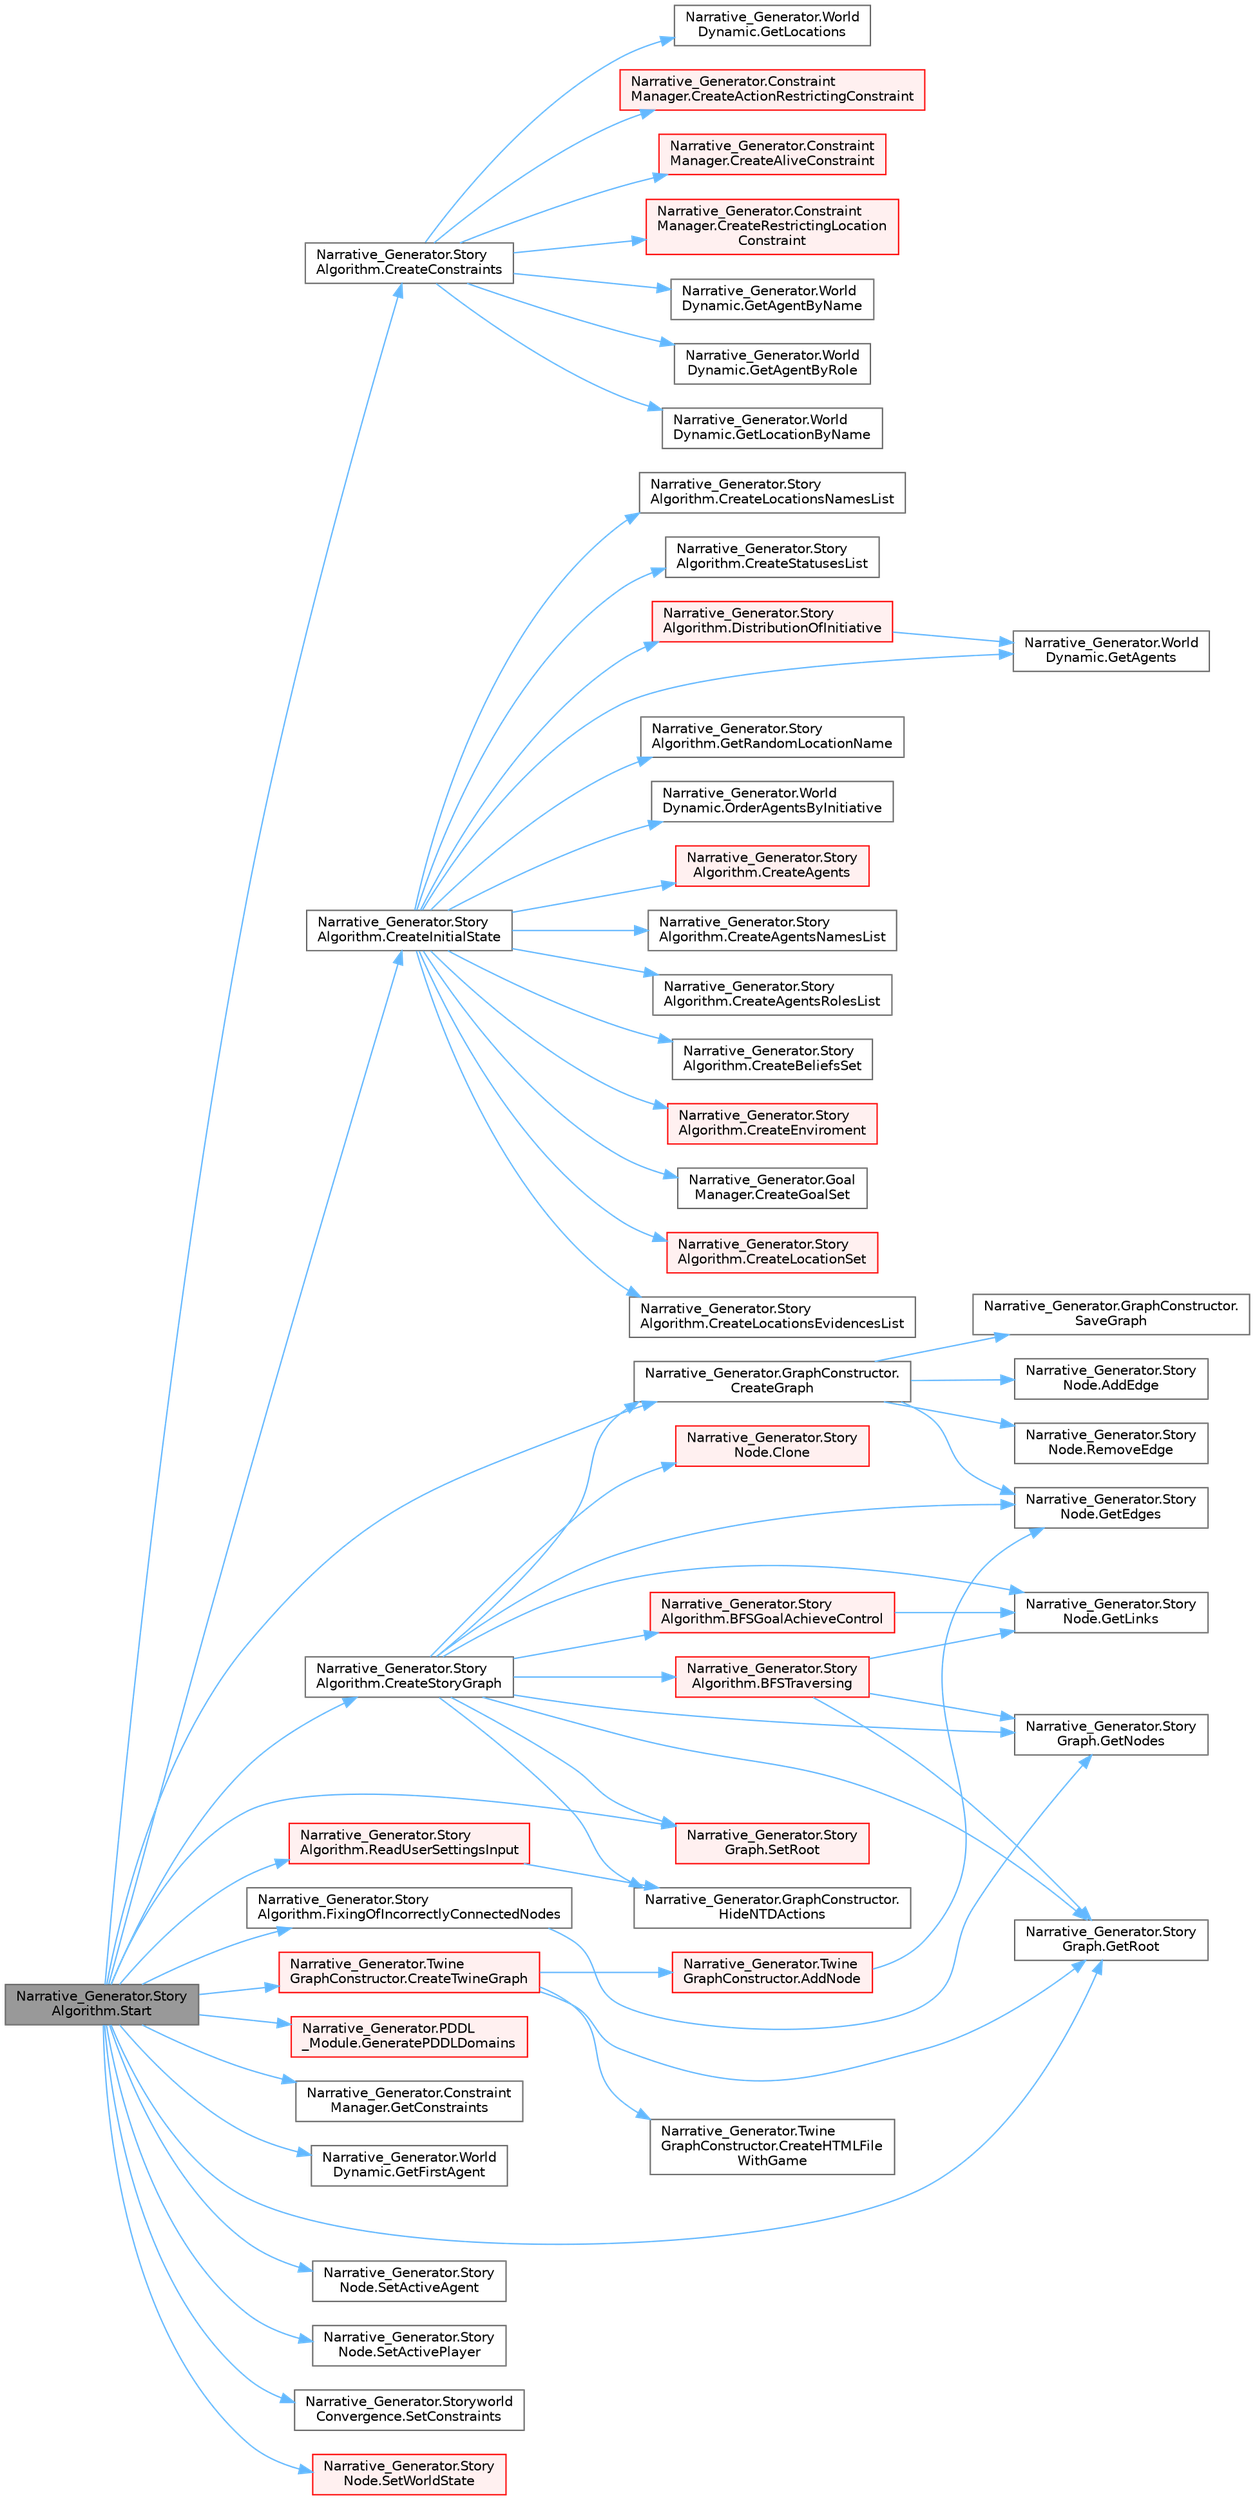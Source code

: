 digraph "Narrative_Generator.StoryAlgorithm.Start"
{
 // LATEX_PDF_SIZE
  bgcolor="transparent";
  edge [fontname=Helvetica,fontsize=10,labelfontname=Helvetica,labelfontsize=10];
  node [fontname=Helvetica,fontsize=10,shape=box,height=0.2,width=0.4];
  rankdir="LR";
  Node1 [label="Narrative_Generator.Story\lAlgorithm.Start",height=0.2,width=0.4,color="gray40", fillcolor="grey60", style="filled", fontcolor="black",tooltip="Method is an entry point that controls the operation of the algorithm (the sequence of launching othe..."];
  Node1 -> Node2 [color="steelblue1",style="solid"];
  Node2 [label="Narrative_Generator.Story\lAlgorithm.CreateConstraints",height=0.2,width=0.4,color="grey40", fillcolor="white", style="filled",URL="$class_narrative___generator_1_1_story_algorithm.html#a2170a99b955e35b088b310b1ee1b0f46",tooltip="A method that defines the constraints imposed on the story."];
  Node2 -> Node3 [color="steelblue1",style="solid"];
  Node3 [label="Narrative_Generator.Constraint\lManager.CreateActionRestrictingConstraint",height=0.2,width=0.4,color="red", fillcolor="#FFF0F0", style="filled",URL="$class_narrative___generator_1_1_constraint_manager.html#a9c93659376c1279cb6ad16a8d0338b50",tooltip="A method for creating an instance of a constraint on the possibility of performing certain actions or..."];
  Node2 -> Node5 [color="steelblue1",style="solid"];
  Node5 [label="Narrative_Generator.Constraint\lManager.CreateAliveConstraint",height=0.2,width=0.4,color="red", fillcolor="#FFF0F0", style="filled",URL="$class_narrative___generator_1_1_constraint_manager.html#ad57e3b5ef3bae981c265dc0cb49d446f",tooltip="A method for creating an instance of a constraint imposed by story on the lifetime of an agent."];
  Node2 -> Node6 [color="steelblue1",style="solid"];
  Node6 [label="Narrative_Generator.Constraint\lManager.CreateRestrictingLocation\lConstraint",height=0.2,width=0.4,color="red", fillcolor="#FFF0F0", style="filled",URL="$class_narrative___generator_1_1_constraint_manager.html#ad24f2229c54cb17338f44cf0282b5c5f",tooltip="A method for creating an instance of a constraint on the availability of locations."];
  Node2 -> Node7 [color="steelblue1",style="solid"];
  Node7 [label="Narrative_Generator.World\lDynamic.GetAgentByName",height=0.2,width=0.4,color="grey40", fillcolor="white", style="filled",URL="$class_narrative___generator_1_1_world_dynamic.html#a9f88b0e9a4ab518930e6041610402747",tooltip="Returns the first founded agent with the specified name."];
  Node2 -> Node8 [color="steelblue1",style="solid"];
  Node8 [label="Narrative_Generator.World\lDynamic.GetAgentByRole",height=0.2,width=0.4,color="grey40", fillcolor="white", style="filled",URL="$class_narrative___generator_1_1_world_dynamic.html#a0514a97e9b85397137dd80125581cf61",tooltip="Returns the first founded agent with the specified role."];
  Node2 -> Node9 [color="steelblue1",style="solid"];
  Node9 [label="Narrative_Generator.World\lDynamic.GetLocationByName",height=0.2,width=0.4,color="grey40", fillcolor="white", style="filled",URL="$class_narrative___generator_1_1_world_dynamic.html#a43619eb102a56e16a22a5aa5d5b7c1b0",tooltip="Returns a location from the list of locations if the specified name matches the name of the location."];
  Node2 -> Node10 [color="steelblue1",style="solid"];
  Node10 [label="Narrative_Generator.World\lDynamic.GetLocations",height=0.2,width=0.4,color="grey40", fillcolor="white", style="filled",URL="$class_narrative___generator_1_1_world_dynamic.html#af81aefe2695cd8c460e8490a2b23c489",tooltip="Returns a list of all locations."];
  Node1 -> Node11 [color="steelblue1",style="solid"];
  Node11 [label="Narrative_Generator.GraphСonstructor.\lCreateGraph",height=0.2,width=0.4,color="grey40", fillcolor="white", style="filled",URL="$class_narrative___generator_1_1_graph_xD0_xA1onstructor.html#a118f6271ee78d62a921a2f99c7112388",tooltip="A method that describes the transmitted story graph in text format and creates a visualization based ..."];
  Node11 -> Node12 [color="steelblue1",style="solid"];
  Node12 [label="Narrative_Generator.Story\lNode.AddEdge",height=0.2,width=0.4,color="grey40", fillcolor="white", style="filled",URL="$class_narrative___generator_1_1_story_node.html#a0a65add5dec78fa836cec82ba6cea413",tooltip="Adds the specified edge to the list of edges connected to this node."];
  Node11 -> Node13 [color="steelblue1",style="solid"];
  Node13 [label="Narrative_Generator.Story\lNode.GetEdges",height=0.2,width=0.4,color="grey40", fillcolor="white", style="filled",URL="$class_narrative___generator_1_1_story_node.html#a546432f24cda5eb8081df4866c781feb",tooltip="Returns a list of all edges connected to the this node."];
  Node11 -> Node14 [color="steelblue1",style="solid"];
  Node14 [label="Narrative_Generator.Story\lNode.RemoveEdge",height=0.2,width=0.4,color="grey40", fillcolor="white", style="filled",URL="$class_narrative___generator_1_1_story_node.html#a92e61e0d5774d9f75f2812c89540a2ad",tooltip="Removes the specified edge from the list of all edges connected to the this node."];
  Node11 -> Node15 [color="steelblue1",style="solid"];
  Node15 [label="Narrative_Generator.GraphСonstructor.\lSaveGraph",height=0.2,width=0.4,color="grey40", fillcolor="white", style="filled",URL="$class_narrative___generator_1_1_graph_xD0_xA1onstructor.html#ac35f0aadbeebf2a0661dc6a3c1f0cdd5",tooltip="A method that saves the textual description of the graph to a file with the specified name."];
  Node1 -> Node16 [color="steelblue1",style="solid"];
  Node16 [label="Narrative_Generator.Story\lAlgorithm.CreateInitialState",height=0.2,width=0.4,color="grey40", fillcolor="white", style="filled",URL="$class_narrative___generator_1_1_story_algorithm.html#ae4b5d3307d83ac01751624e9bfea9406",tooltip="A method that creates an initial state of the world based on user preferences."];
  Node16 -> Node17 [color="steelblue1",style="solid"];
  Node17 [label="Narrative_Generator.Story\lAlgorithm.CreateAgents",height=0.2,width=0.4,color="red", fillcolor="#FFF0F0", style="filled",URL="$class_narrative___generator_1_1_story_algorithm.html#aea7d09ec565334bea6711f39b69c81d7",tooltip="We get info about agents from user input. From it we find out how many agents there are,..."];
  Node16 -> Node24 [color="steelblue1",style="solid"];
  Node24 [label="Narrative_Generator.Story\lAlgorithm.CreateAgentsNamesList",height=0.2,width=0.4,color="grey40", fillcolor="white", style="filled",URL="$class_narrative___generator_1_1_story_algorithm.html#abc2030f77836c7cdf99da9230734b101",tooltip="A method that creates a list of names for agents."];
  Node16 -> Node25 [color="steelblue1",style="solid"];
  Node25 [label="Narrative_Generator.Story\lAlgorithm.CreateAgentsRolesList",height=0.2,width=0.4,color="grey40", fillcolor="white", style="filled",URL="$class_narrative___generator_1_1_story_algorithm.html#a0fb239327fa3ee0998a8fb9523660a6b",tooltip="A method that creates a list of roles for agents."];
  Node16 -> Node26 [color="steelblue1",style="solid"];
  Node26 [label="Narrative_Generator.Story\lAlgorithm.CreateBeliefsSet",height=0.2,width=0.4,color="grey40", fillcolor="white", style="filled",URL="$class_narrative___generator_1_1_story_algorithm.html#a3ec99714c4ec4a5a6cd602d75ee1a028",tooltip="A method that creates a set of beliefs to convey to agents."];
  Node16 -> Node27 [color="steelblue1",style="solid"];
  Node27 [label="Narrative_Generator.Story\lAlgorithm.CreateEnviroment",height=0.2,width=0.4,color="red", fillcolor="#FFF0F0", style="filled",URL="$class_narrative___generator_1_1_story_algorithm.html#ac985fa702a6214e07aa89f7bb28713af",tooltip="A method that adds locations to the current state of the world."];
  Node16 -> Node39 [color="steelblue1",style="solid"];
  Node39 [label="Narrative_Generator.Goal\lManager.CreateGoalSet",height=0.2,width=0.4,color="grey40", fillcolor="white", style="filled",URL="$class_narrative___generator_1_1_goal_manager.html#a6fb8641b11fd2191661b255eab1feb71",tooltip="A method that creates a set of goals to pass to agents."];
  Node16 -> Node40 [color="steelblue1",style="solid"];
  Node40 [label="Narrative_Generator.Story\lAlgorithm.CreateLocationSet",height=0.2,width=0.4,color="red", fillcolor="#FFF0F0", style="filled",URL="$class_narrative___generator_1_1_story_algorithm.html#ab39a22ad4af01b6972d67515ba2bacdb",tooltip="A method that creates a set of ready-made locations."];
  Node16 -> Node45 [color="steelblue1",style="solid"];
  Node45 [label="Narrative_Generator.Story\lAlgorithm.CreateLocationsEvidencesList",height=0.2,width=0.4,color="grey40", fillcolor="white", style="filled",URL="$class_narrative___generator_1_1_story_algorithm.html#a8a2e34c470db90c38bc68561689a0a81",tooltip="A method that determines in which of the locations the evidence will be located."];
  Node16 -> Node46 [color="steelblue1",style="solid"];
  Node46 [label="Narrative_Generator.Story\lAlgorithm.CreateLocationsNamesList",height=0.2,width=0.4,color="grey40", fillcolor="white", style="filled",URL="$class_narrative___generator_1_1_story_algorithm.html#a74fa864ec7e9b0f941c4041080381fe1",tooltip="A method that creates a list of names for locations."];
  Node16 -> Node47 [color="steelblue1",style="solid"];
  Node47 [label="Narrative_Generator.Story\lAlgorithm.CreateStatusesList",height=0.2,width=0.4,color="grey40", fillcolor="white", style="filled",URL="$class_narrative___generator_1_1_story_algorithm.html#a127f133b33da9bb955c66873e45ca621",tooltip="A method that creates a list defining the states of agents."];
  Node16 -> Node48 [color="steelblue1",style="solid"];
  Node48 [label="Narrative_Generator.Story\lAlgorithm.DistributionOfInitiative",height=0.2,width=0.4,color="red", fillcolor="#FFF0F0", style="filled",URL="$class_narrative___generator_1_1_story_algorithm.html#a1f19eb358e7db2874cc33f6e0598239c",tooltip="A method that determines of agents' initiative. The higher the score, the lower the agent will be in ..."];
  Node48 -> Node49 [color="steelblue1",style="solid"];
  Node49 [label="Narrative_Generator.World\lDynamic.GetAgents",height=0.2,width=0.4,color="grey40", fillcolor="white", style="filled",URL="$class_narrative___generator_1_1_world_dynamic.html#a4ab92e373f7498899df96f08e78b83e0",tooltip="Returns a list of all agents."];
  Node16 -> Node49 [color="steelblue1",style="solid"];
  Node16 -> Node53 [color="steelblue1",style="solid"];
  Node53 [label="Narrative_Generator.Story\lAlgorithm.GetRandomLocationName",height=0.2,width=0.4,color="grey40", fillcolor="white", style="filled",URL="$class_narrative___generator_1_1_story_algorithm.html#a74bb4ca090e953908ab607dd9a5f8485",tooltip="A method that returns a randomly selected location name from a list of locations."];
  Node16 -> Node54 [color="steelblue1",style="solid"];
  Node54 [label="Narrative_Generator.World\lDynamic.OrderAgentsByInitiative",height=0.2,width=0.4,color="grey40", fillcolor="white", style="filled",URL="$class_narrative___generator_1_1_world_dynamic.html#a0904067e646ad472691b5a33289c6a83",tooltip="Sorts the agents in the dictionary according to their initiative. CORRECT WORKING IS NOT GUARANTEED."];
  Node1 -> Node55 [color="steelblue1",style="solid"];
  Node55 [label="Narrative_Generator.Story\lAlgorithm.CreateStoryGraph",height=0.2,width=0.4,color="grey40", fillcolor="white", style="filled",URL="$class_narrative___generator_1_1_story_algorithm.html#a14b46d881caea879deaf6900c24930c1",tooltip="The method that controls the creation of the story graph."];
  Node55 -> Node56 [color="steelblue1",style="solid"];
  Node56 [label="Narrative_Generator.Story\lAlgorithm.BFSGoalAchieveControl",height=0.2,width=0.4,color="red", fillcolor="#FFF0F0", style="filled",URL="$class_narrative___generator_1_1_story_algorithm.html#a642de71021abf927ab6f4630287e3304",tooltip="A method that traverses the graph according to the concept of breadth-first search and determines the..."];
  Node56 -> Node58 [color="steelblue1",style="solid"];
  Node58 [label="Narrative_Generator.Story\lNode.GetLinks",height=0.2,width=0.4,color="grey40", fillcolor="white", style="filled",URL="$class_narrative___generator_1_1_story_node.html#a97c8781334050ca7df409f2b46584660",tooltip="Returns a list of all nodes connected to this node."];
  Node55 -> Node59 [color="steelblue1",style="solid"];
  Node59 [label="Narrative_Generator.Story\lAlgorithm.BFSTraversing",height=0.2,width=0.4,color="red", fillcolor="#FFF0F0", style="filled",URL="$class_narrative___generator_1_1_story_algorithm.html#a7791dc587915617de53183d85424e7aa",tooltip="A method in which we sequentially create a story graph, node by node, starting at the root,..."];
  Node59 -> Node58 [color="steelblue1",style="solid"];
  Node59 -> Node68 [color="steelblue1",style="solid"];
  Node68 [label="Narrative_Generator.Story\lGraph.GetNodes",height=0.2,width=0.4,color="grey40", fillcolor="white", style="filled",URL="$class_narrative___generator_1_1_story_graph.html#a87cf32c4d674ebd68744e77652666b57",tooltip="Returns a list of nodes in the storygraph."];
  Node59 -> Node69 [color="steelblue1",style="solid"];
  Node69 [label="Narrative_Generator.Story\lGraph.GetRoot",height=0.2,width=0.4,color="grey40", fillcolor="white", style="filled",URL="$class_narrative___generator_1_1_story_graph.html#a3100813aee5d85fa50becce42ddf5e8e",tooltip="Returns the root node of the storygraph."];
  Node55 -> Node131 [color="steelblue1",style="solid"];
  Node131 [label="Narrative_Generator.Story\lNode.Clone",height=0.2,width=0.4,color="red", fillcolor="#FFF0F0", style="filled",URL="$class_narrative___generator_1_1_story_node.html#ab4b52b28ba0942e21f3c0a66278f8f22",tooltip="Method for cloning an StoryNode instance."];
  Node55 -> Node11 [color="steelblue1",style="solid"];
  Node55 -> Node13 [color="steelblue1",style="solid"];
  Node55 -> Node58 [color="steelblue1",style="solid"];
  Node55 -> Node68 [color="steelblue1",style="solid"];
  Node55 -> Node69 [color="steelblue1",style="solid"];
  Node55 -> Node133 [color="steelblue1",style="solid"];
  Node133 [label="Narrative_Generator.GraphСonstructor.\lHideNTDActions",height=0.2,width=0.4,color="grey40", fillcolor="white", style="filled",URL="$class_narrative___generator_1_1_graph_xD0_xA1onstructor.html#acce388ed14826ef58cf2273dc659fa42",tooltip="Activator settings to hide \"empty\" actions."];
  Node55 -> Node134 [color="steelblue1",style="solid"];
  Node134 [label="Narrative_Generator.Story\lGraph.SetRoot",height=0.2,width=0.4,color="red", fillcolor="#FFF0F0", style="filled",URL="$class_narrative___generator_1_1_story_graph.html#a4024af2564e6862966018a251cce93f2",tooltip="Sets the root node for the storygraph."];
  Node1 -> Node135 [color="steelblue1",style="solid"];
  Node135 [label="Narrative_Generator.Twine\lGraphConstructor.CreateTwineGraph",height=0.2,width=0.4,color="red", fillcolor="#FFF0F0", style="filled",URL="$class_narrative___generator_1_1_twine_graph_constructor.html#a791e9c39f029bb3cafd20ad6ceae1b74",tooltip="A method for converting a story graph into an interactive story for Twine."];
  Node135 -> Node136 [color="steelblue1",style="solid"];
  Node136 [label="Narrative_Generator.Twine\lGraphConstructor.AddNode",height=0.2,width=0.4,color="red", fillcolor="#FFF0F0", style="filled",URL="$class_narrative___generator_1_1_twine_graph_constructor.html#a11d69d897952a7af20c3c8bd7831c937",tooltip="A method that creates text for an individual node."];
  Node136 -> Node13 [color="steelblue1",style="solid"];
  Node135 -> Node154 [color="steelblue1",style="solid"];
  Node154 [label="Narrative_Generator.Twine\lGraphConstructor.CreateHTMLFile\lWithGame",height=0.2,width=0.4,color="grey40", fillcolor="white", style="filled",URL="$class_narrative___generator_1_1_twine_graph_constructor.html#af0a8985245d29a55b2522cbb3085393e",tooltip="Method for writing the generated text and html markup to a file of the corresponding format."];
  Node135 -> Node69 [color="steelblue1",style="solid"];
  Node1 -> Node155 [color="steelblue1",style="solid"];
  Node155 [label="Narrative_Generator.Story\lAlgorithm.FixingOfIncorrectlyConnectedNodes",height=0.2,width=0.4,color="grey40", fillcolor="white", style="filled",URL="$class_narrative___generator_1_1_story_algorithm.html#a24d726f57252f903dd83241644b714c2",tooltip="A method that checks the correct connection of nodes in a graph and fixes bugs."];
  Node155 -> Node68 [color="steelblue1",style="solid"];
  Node1 -> Node156 [color="steelblue1",style="solid"];
  Node156 [label="Narrative_Generator.PDDL\l_Module.GeneratePDDLDomains",height=0.2,width=0.4,color="red", fillcolor="#FFF0F0", style="filled",URL="$class_narrative___generator_1_1_p_d_d_l___module.html#a5fa90c8961fae6766a985569fe2b1b62",tooltip="A method that generates a planning domain, based on the story world, in the PDDL language."];
  Node1 -> Node159 [color="steelblue1",style="solid"];
  Node159 [label="Narrative_Generator.Constraint\lManager.GetConstraints",height=0.2,width=0.4,color="grey40", fillcolor="white", style="filled",URL="$class_narrative___generator_1_1_constraint_manager.html#a7e2a85995353e4f210fc58e91a188da0",tooltip="Returns a list of active constraints."];
  Node1 -> Node160 [color="steelblue1",style="solid"];
  Node160 [label="Narrative_Generator.World\lDynamic.GetFirstAgent",height=0.2,width=0.4,color="grey40", fillcolor="white", style="filled",URL="$class_narrative___generator_1_1_world_dynamic.html#a50a44829a39364facfb933e2c271eb80",tooltip="Returns the first agent from the list of agents."];
  Node1 -> Node69 [color="steelblue1",style="solid"];
  Node1 -> Node161 [color="steelblue1",style="solid"];
  Node161 [label="Narrative_Generator.Story\lAlgorithm.ReadUserSettingsInput",height=0.2,width=0.4,color="red", fillcolor="#FFF0F0", style="filled",URL="$class_narrative___generator_1_1_story_algorithm.html#aaa3a1cf9539b50679b3bd20596338c07",tooltip="A method that reads user-selected settings and transfers them to individual system modules."];
  Node161 -> Node133 [color="steelblue1",style="solid"];
  Node1 -> Node87 [color="steelblue1",style="solid"];
  Node87 [label="Narrative_Generator.Story\lNode.SetActiveAgent",height=0.2,width=0.4,color="grey40", fillcolor="white", style="filled",URL="$class_narrative___generator_1_1_story_node.html#a6cf0c2aad06c1b33f727908a7d49e943",tooltip="Sets the active agent to the state maintained by this node."];
  Node1 -> Node88 [color="steelblue1",style="solid"];
  Node88 [label="Narrative_Generator.Story\lNode.SetActivePlayer",height=0.2,width=0.4,color="grey40", fillcolor="white", style="filled",URL="$class_narrative___generator_1_1_story_node.html#a5f22f22845e931c184f1803c313914ac",tooltip="Sets whether the player takes an action in the state stored by this node or not."];
  Node1 -> Node172 [color="steelblue1",style="solid"];
  Node172 [label="Narrative_Generator.Storyworld\lConvergence.SetConstraints",height=0.2,width=0.4,color="grey40", fillcolor="white", style="filled",URL="$class_narrative___generator_1_1_storyworld_convergence.html#ab498ff20b3abe78bb2d9819a048fcf9d",tooltip="A method that replaces the list of constraints with the specified one."];
  Node1 -> Node134 [color="steelblue1",style="solid"];
  Node1 -> Node90 [color="steelblue1",style="solid"];
  Node90 [label="Narrative_Generator.Story\lNode.SetWorldState",height=0.2,width=0.4,color="red", fillcolor="#FFF0F0", style="filled",URL="$class_narrative___generator_1_1_story_node.html#afb0ce5994eb99b882177822a904566fa",tooltip="Sets the storyworld state stored by the node."];
}
